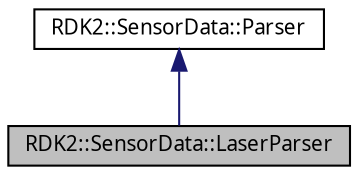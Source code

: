 digraph G
{
  edge [fontname="FreeSans.ttf",fontsize=10,labelfontname="FreeSans.ttf",labelfontsize=10];
  node [fontname="FreeSans.ttf",fontsize=10,shape=record];
  Node1 [label="RDK2::SensorData::LaserParser",height=0.2,width=0.4,color="black", fillcolor="grey75", style="filled" fontcolor="black"];
  Node2 -> Node1 [dir=back,color="midnightblue",fontsize=10,style="solid",fontname="FreeSans.ttf"];
  Node2 [label="RDK2::SensorData::Parser",height=0.2,width=0.4,color="black", fillcolor="white", style="filled",URL="$struct_r_d_k2_1_1_sensor_data_1_1_parser.html"];
}
